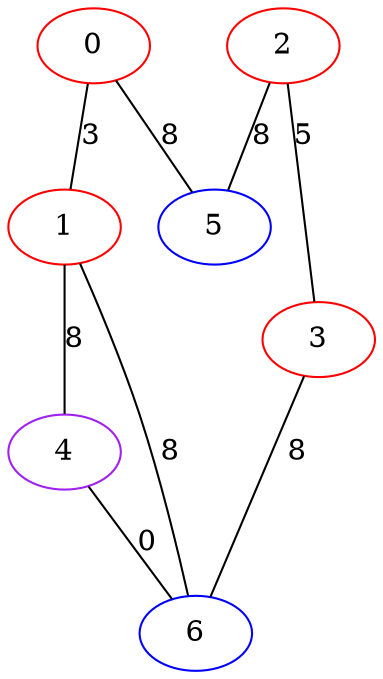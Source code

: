 graph "" {
0 [color=red, weight=1];
1 [color=red, weight=1];
2 [color=red, weight=1];
3 [color=red, weight=1];
4 [color=purple, weight=4];
5 [color=blue, weight=3];
6 [color=blue, weight=3];
0 -- 1  [key=0, label=3];
0 -- 5  [key=0, label=8];
1 -- 4  [key=0, label=8];
1 -- 6  [key=0, label=8];
2 -- 3  [key=0, label=5];
2 -- 5  [key=0, label=8];
3 -- 6  [key=0, label=8];
4 -- 6  [key=0, label=0];
}
